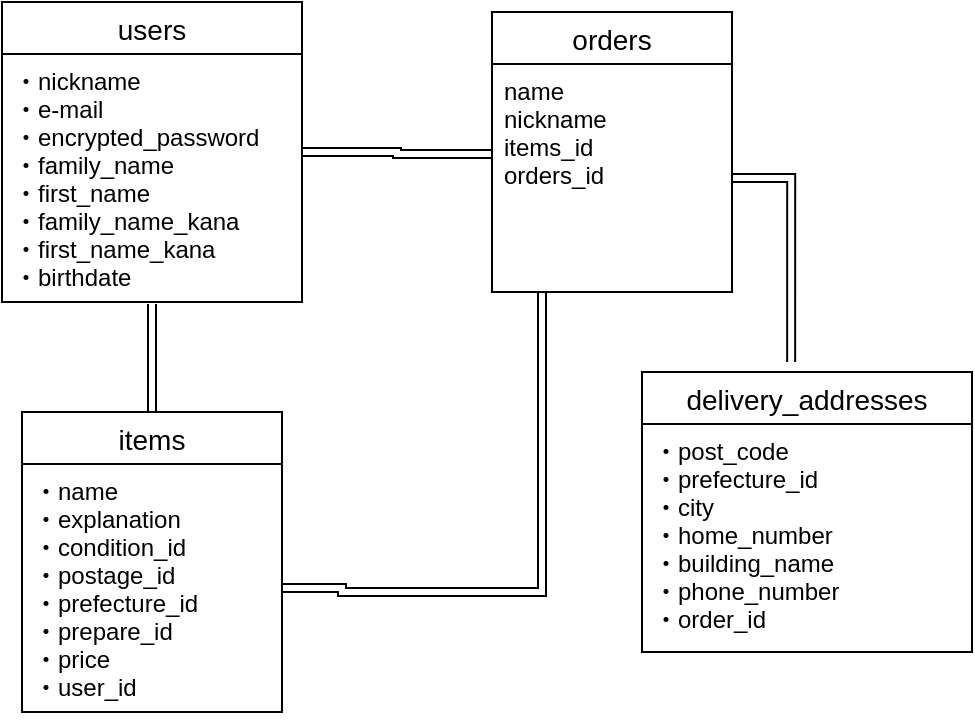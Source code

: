 <mxfile version="13.10.0" type="embed">
    <diagram id="PK-NVqlMO5WsLdHu8MdI" name="ページ1">
        <mxGraphModel dx="642" dy="565" grid="1" gridSize="10" guides="1" tooltips="1" connect="1" arrows="1" fold="1" page="1" pageScale="1" pageWidth="850" pageHeight="1100" math="0" shadow="0">
            <root>
                <mxCell id="0"/>
                <mxCell id="1" parent="0"/>
                <mxCell id="42" style="edgeStyle=orthogonalEdgeStyle;rounded=0;orthogonalLoop=1;jettySize=auto;html=1;entryX=-0.004;entryY=0.395;entryDx=0;entryDy=0;entryPerimeter=0;shape=link;" edge="1" parent="1" source="2" target="39">
                    <mxGeometry relative="1" as="geometry"/>
                </mxCell>
                <mxCell id="2" value="users" style="swimlane;fontStyle=0;childLayout=stackLayout;horizontal=1;startSize=26;horizontalStack=0;resizeParent=1;resizeParentMax=0;resizeLast=0;collapsible=1;marginBottom=0;align=center;fontSize=14;" parent="1" vertex="1">
                    <mxGeometry x="120" y="55" width="150" height="150" as="geometry"/>
                </mxCell>
                <mxCell id="3" value="・nickname&#10;・e-mail&#10;・encrypted_password&#10;・family_name&#10;・first_name&#10;・family_name_kana&#10;・first_name_kana&#10;・birthdate&#10;" style="text;strokeColor=none;fillColor=none;spacingLeft=4;spacingRight=4;overflow=hidden;rotatable=0;points=[[0,0.5],[1,0.5]];portConstraint=eastwest;fontSize=12;" parent="2" vertex="1">
                    <mxGeometry y="26" width="150" height="124" as="geometry"/>
                </mxCell>
                <mxCell id="23" value="delivery_addresses" style="swimlane;fontStyle=0;childLayout=stackLayout;horizontal=1;startSize=26;horizontalStack=0;resizeParent=1;resizeParentMax=0;resizeLast=0;collapsible=1;marginBottom=0;align=center;fontSize=14;" parent="1" vertex="1">
                    <mxGeometry x="440" y="240" width="165" height="140" as="geometry"/>
                </mxCell>
                <mxCell id="24" value="・post_code&#10;・prefecture_id&#10;・city&#10;・home_number&#10;・building_name&#10;・phone_number&#10;・order_id&#10;&#10;" style="text;strokeColor=none;fillColor=none;spacingLeft=4;spacingRight=4;overflow=hidden;rotatable=0;points=[[0,0.5],[1,0.5]];portConstraint=eastwest;fontSize=12;" parent="23" vertex="1">
                    <mxGeometry y="26" width="165" height="114" as="geometry"/>
                </mxCell>
                <mxCell id="37" style="edgeStyle=orthogonalEdgeStyle;rounded=0;orthogonalLoop=1;jettySize=auto;html=1;entryX=0.5;entryY=1.008;entryDx=0;entryDy=0;entryPerimeter=0;shape=link;" parent="1" source="35" target="3" edge="1">
                    <mxGeometry relative="1" as="geometry"/>
                </mxCell>
                <mxCell id="35" value="items" style="swimlane;fontStyle=0;childLayout=stackLayout;horizontal=1;startSize=26;horizontalStack=0;resizeParent=1;resizeParentMax=0;resizeLast=0;collapsible=1;marginBottom=0;align=center;fontSize=14;" parent="1" vertex="1">
                    <mxGeometry x="130" y="260" width="130" height="150" as="geometry"/>
                </mxCell>
                <mxCell id="36" value="・name&#10;・explanation&#10;・condition_id&#10;・postage_id&#10;・prefecture_id&#10;・prepare_id&#10;・price&#10;・user_id&#10;" style="text;strokeColor=none;fillColor=none;spacingLeft=4;spacingRight=4;overflow=hidden;rotatable=0;points=[[0,0.5],[1,0.5]];portConstraint=eastwest;fontSize=12;" parent="35" vertex="1">
                    <mxGeometry y="26" width="130" height="124" as="geometry"/>
                </mxCell>
                <mxCell id="45" style="edgeStyle=orthogonalEdgeStyle;shape=link;rounded=0;orthogonalLoop=1;jettySize=auto;html=1;entryX=1;entryY=0.5;entryDx=0;entryDy=0;" edge="1" parent="1" source="38" target="36">
                    <mxGeometry relative="1" as="geometry">
                        <Array as="points">
                            <mxPoint x="390" y="350"/>
                            <mxPoint x="290" y="350"/>
                            <mxPoint x="290" y="348"/>
                        </Array>
                    </mxGeometry>
                </mxCell>
                <mxCell id="38" value="orders" style="swimlane;fontStyle=0;childLayout=stackLayout;horizontal=1;startSize=26;horizontalStack=0;resizeParent=1;resizeParentMax=0;resizeLast=0;collapsible=1;marginBottom=0;align=center;fontSize=14;" parent="1" vertex="1">
                    <mxGeometry x="365" y="60" width="120" height="140" as="geometry"/>
                </mxCell>
                <mxCell id="39" value="name&#10;nickname&#10;items_id&#10;orders_id&#10;" style="text;strokeColor=none;fillColor=none;spacingLeft=4;spacingRight=4;overflow=hidden;rotatable=0;points=[[0,0.5],[1,0.5]];portConstraint=eastwest;fontSize=12;" parent="38" vertex="1">
                    <mxGeometry y="26" width="120" height="114" as="geometry"/>
                </mxCell>
                <mxCell id="44" style="edgeStyle=orthogonalEdgeStyle;shape=link;rounded=0;orthogonalLoop=1;jettySize=auto;html=1;entryX=0.452;entryY=-0.036;entryDx=0;entryDy=0;entryPerimeter=0;" edge="1" parent="1" source="39" target="23">
                    <mxGeometry relative="1" as="geometry"/>
                </mxCell>
            </root>
        </mxGraphModel>
    </diagram>
</mxfile>